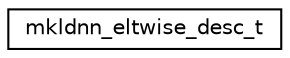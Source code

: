 digraph "Graphical Class Hierarchy"
{
  edge [fontname="Helvetica",fontsize="10",labelfontname="Helvetica",labelfontsize="10"];
  node [fontname="Helvetica",fontsize="10",shape=record];
  rankdir="LR";
  Node1 [label="mkldnn_eltwise_desc_t",height=0.2,width=0.4,color="black", fillcolor="white", style="filled",URL="$structmkldnn__eltwise__desc__t.html"];
}
